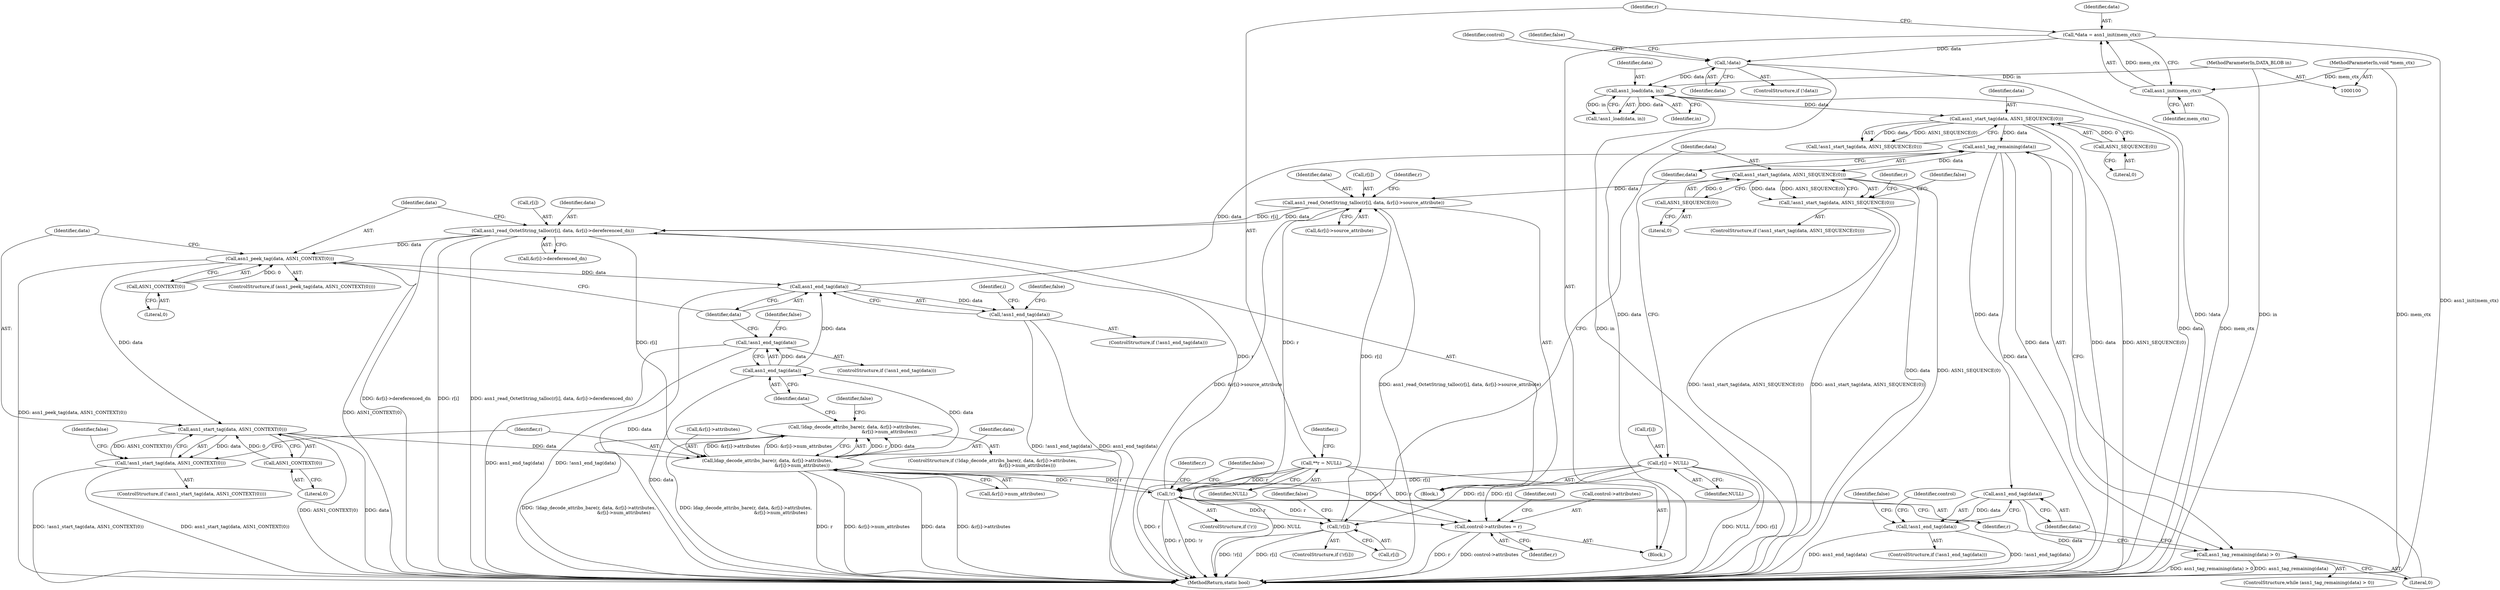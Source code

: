 digraph "0_samba_530d50a1abdcdf4d1775652d4c456c1274d83d8d_2@API" {
"1000160" [label="(Call,asn1_tag_remaining(data))"];
"1000253" [label="(Call,asn1_end_tag(data))"];
"1000210" [label="(Call,asn1_peek_tag(data, ASN1_CONTEXT(0)))"];
"1000198" [label="(Call,asn1_read_OctetString_talloc(r[i], data, &r[i]->dereferenced_dn))"];
"1000187" [label="(Call,asn1_read_OctetString_talloc(r[i], data, &r[i]->source_attribute))"];
"1000171" [label="(Call,!r[i])"];
"1000165" [label="(Call,!r)"];
"1000226" [label="(Call,ldap_decode_attribs_bare(r, data, &r[i]->attributes,\n                                                &r[i]->num_attributes))"];
"1000217" [label="(Call,asn1_start_tag(data, ASN1_CONTEXT(0)))"];
"1000219" [label="(Call,ASN1_CONTEXT(0))"];
"1000260" [label="(Call,r[i] = NULL)"];
"1000118" [label="(Call,**r = NULL)"];
"1000180" [label="(Call,asn1_start_tag(data, ASN1_SEQUENCE(0)))"];
"1000160" [label="(Call,asn1_tag_remaining(data))"];
"1000151" [label="(Call,asn1_start_tag(data, ASN1_SEQUENCE(0)))"];
"1000137" [label="(Call,asn1_load(data, in))"];
"1000126" [label="(Call,!data)"];
"1000112" [label="(Call,*data = asn1_init(mem_ctx))"];
"1000114" [label="(Call,asn1_init(mem_ctx))"];
"1000101" [label="(MethodParameterIn,void *mem_ctx)"];
"1000102" [label="(MethodParameterIn,DATA_BLOB in)"];
"1000153" [label="(Call,ASN1_SEQUENCE(0))"];
"1000182" [label="(Call,ASN1_SEQUENCE(0))"];
"1000212" [label="(Call,ASN1_CONTEXT(0))"];
"1000246" [label="(Call,asn1_end_tag(data))"];
"1000159" [label="(Call,asn1_tag_remaining(data) > 0)"];
"1000179" [label="(Call,!asn1_start_tag(data, ASN1_SEQUENCE(0)))"];
"1000216" [label="(Call,!asn1_start_tag(data, ASN1_CONTEXT(0)))"];
"1000272" [label="(Call,control->attributes = r)"];
"1000225" [label="(Call,!ldap_decode_attribs_bare(r, data, &r[i]->attributes,\n                                                &r[i]->num_attributes))"];
"1000245" [label="(Call,!asn1_end_tag(data))"];
"1000267" [label="(Call,asn1_end_tag(data))"];
"1000266" [label="(Call,!asn1_end_tag(data))"];
"1000252" [label="(Call,!asn1_end_tag(data))"];
"1000189" [label="(Identifier,r)"];
"1000265" [label="(ControlStructure,if (!asn1_end_tag(data)))"];
"1000274" [label="(Identifier,control)"];
"1000199" [label="(Call,r[i])"];
"1000235" [label="(Call,&r[i]->num_attributes)"];
"1000243" [label="(Identifier,false)"];
"1000114" [label="(Call,asn1_init(mem_ctx))"];
"1000120" [label="(Identifier,NULL)"];
"1000180" [label="(Call,asn1_start_tag(data, ASN1_SEQUENCE(0)))"];
"1000127" [label="(Identifier,data)"];
"1000191" [label="(Identifier,data)"];
"1000254" [label="(Identifier,data)"];
"1000137" [label="(Call,asn1_load(data, in))"];
"1000187" [label="(Call,asn1_read_OctetString_talloc(r[i], data, &r[i]->source_attribute))"];
"1000161" [label="(Identifier,data)"];
"1000158" [label="(ControlStructure,while (asn1_tag_remaining(data) > 0))"];
"1000218" [label="(Identifier,data)"];
"1000271" [label="(Identifier,false)"];
"1000139" [label="(Identifier,in)"];
"1000154" [label="(Literal,0)"];
"1000162" [label="(Literal,0)"];
"1000104" [label="(Block,)"];
"1000153" [label="(Call,ASN1_SEQUENCE(0))"];
"1000188" [label="(Call,r[i])"];
"1000226" [label="(Call,ldap_decode_attribs_bare(r, data, &r[i]->attributes,\n                                                &r[i]->num_attributes))"];
"1000125" [label="(ControlStructure,if (!data))"];
"1000102" [label="(MethodParameterIn,DATA_BLOB in)"];
"1000182" [label="(Call,ASN1_SEQUENCE(0))"];
"1000101" [label="(MethodParameterIn,void *mem_ctx)"];
"1000179" [label="(Call,!asn1_start_tag(data, ASN1_SEQUENCE(0)))"];
"1000136" [label="(Call,!asn1_load(data, in))"];
"1000266" [label="(Call,!asn1_end_tag(data))"];
"1000212" [label="(Call,ASN1_CONTEXT(0))"];
"1000253" [label="(Call,asn1_end_tag(data))"];
"1000118" [label="(Call,**r = NULL)"];
"1000178" [label="(ControlStructure,if (!asn1_start_tag(data, ASN1_SEQUENCE(0))))"];
"1000173" [label="(Identifier,r)"];
"1000150" [label="(Call,!asn1_start_tag(data, ASN1_SEQUENCE(0)))"];
"1000112" [label="(Call,*data = asn1_init(mem_ctx))"];
"1000227" [label="(Identifier,r)"];
"1000200" [label="(Identifier,r)"];
"1000159" [label="(Call,asn1_tag_remaining(data) > 0)"];
"1000216" [label="(Call,!asn1_start_tag(data, ASN1_CONTEXT(0)))"];
"1000246" [label="(Call,asn1_end_tag(data))"];
"1000165" [label="(Call,!r)"];
"1000224" [label="(ControlStructure,if (!ldap_decode_attribs_bare(r, data, &r[i]->attributes,\n                                                &r[i]->num_attributes)))"];
"1000172" [label="(Call,r[i])"];
"1000259" [label="(Identifier,i)"];
"1000217" [label="(Call,asn1_start_tag(data, ASN1_CONTEXT(0)))"];
"1000209" [label="(ControlStructure,if (asn1_peek_tag(data, ASN1_CONTEXT(0))))"];
"1000169" [label="(Identifier,false)"];
"1000164" [label="(ControlStructure,if (!r))"];
"1000160" [label="(Call,asn1_tag_remaining(data))"];
"1000126" [label="(Call,!data)"];
"1000132" [label="(Identifier,control)"];
"1000268" [label="(Identifier,data)"];
"1000279" [label="(Identifier,out)"];
"1000244" [label="(ControlStructure,if (!asn1_end_tag(data)))"];
"1000151" [label="(Call,asn1_start_tag(data, ASN1_SEQUENCE(0)))"];
"1000264" [label="(Identifier,NULL)"];
"1000115" [label="(Identifier,mem_ctx)"];
"1000166" [label="(Identifier,r)"];
"1000113" [label="(Identifier,data)"];
"1000276" [label="(Identifier,r)"];
"1000129" [label="(Identifier,false)"];
"1000186" [label="(Identifier,false)"];
"1000257" [label="(Identifier,false)"];
"1000211" [label="(Identifier,data)"];
"1000272" [label="(Call,control->attributes = r)"];
"1000198" [label="(Call,asn1_read_OctetString_talloc(r[i], data, &r[i]->dereferenced_dn))"];
"1000192" [label="(Call,&r[i]->source_attribute)"];
"1000183" [label="(Literal,0)"];
"1000210" [label="(Call,asn1_peek_tag(data, ASN1_CONTEXT(0)))"];
"1000203" [label="(Call,&r[i]->dereferenced_dn)"];
"1000252" [label="(Call,!asn1_end_tag(data))"];
"1000177" [label="(Identifier,false)"];
"1000202" [label="(Identifier,data)"];
"1000171" [label="(Call,!r[i])"];
"1000283" [label="(MethodReturn,static bool)"];
"1000247" [label="(Identifier,data)"];
"1000220" [label="(Literal,0)"];
"1000138" [label="(Identifier,data)"];
"1000219" [label="(Call,ASN1_CONTEXT(0))"];
"1000267" [label="(Call,asn1_end_tag(data))"];
"1000170" [label="(ControlStructure,if (!r[i]))"];
"1000163" [label="(Block,)"];
"1000223" [label="(Identifier,false)"];
"1000251" [label="(ControlStructure,if (!asn1_end_tag(data)))"];
"1000225" [label="(Call,!ldap_decode_attribs_bare(r, data, &r[i]->attributes,\n                                                &r[i]->num_attributes))"];
"1000119" [label="(Identifier,r)"];
"1000213" [label="(Literal,0)"];
"1000123" [label="(Identifier,i)"];
"1000260" [label="(Call,r[i] = NULL)"];
"1000152" [label="(Identifier,data)"];
"1000228" [label="(Identifier,data)"];
"1000273" [label="(Call,control->attributes)"];
"1000181" [label="(Identifier,data)"];
"1000261" [label="(Call,r[i])"];
"1000245" [label="(Call,!asn1_end_tag(data))"];
"1000250" [label="(Identifier,false)"];
"1000215" [label="(ControlStructure,if (!asn1_start_tag(data, ASN1_CONTEXT(0))))"];
"1000229" [label="(Call,&r[i]->attributes)"];
"1000160" -> "1000159"  [label="AST: "];
"1000160" -> "1000161"  [label="CFG: "];
"1000161" -> "1000160"  [label="AST: "];
"1000162" -> "1000160"  [label="CFG: "];
"1000160" -> "1000283"  [label="DDG: data"];
"1000160" -> "1000159"  [label="DDG: data"];
"1000253" -> "1000160"  [label="DDG: data"];
"1000151" -> "1000160"  [label="DDG: data"];
"1000160" -> "1000180"  [label="DDG: data"];
"1000160" -> "1000267"  [label="DDG: data"];
"1000253" -> "1000252"  [label="AST: "];
"1000253" -> "1000254"  [label="CFG: "];
"1000254" -> "1000253"  [label="AST: "];
"1000252" -> "1000253"  [label="CFG: "];
"1000253" -> "1000283"  [label="DDG: data"];
"1000253" -> "1000252"  [label="DDG: data"];
"1000210" -> "1000253"  [label="DDG: data"];
"1000246" -> "1000253"  [label="DDG: data"];
"1000210" -> "1000209"  [label="AST: "];
"1000210" -> "1000212"  [label="CFG: "];
"1000211" -> "1000210"  [label="AST: "];
"1000212" -> "1000210"  [label="AST: "];
"1000218" -> "1000210"  [label="CFG: "];
"1000254" -> "1000210"  [label="CFG: "];
"1000210" -> "1000283"  [label="DDG: ASN1_CONTEXT(0)"];
"1000210" -> "1000283"  [label="DDG: asn1_peek_tag(data, ASN1_CONTEXT(0))"];
"1000198" -> "1000210"  [label="DDG: data"];
"1000212" -> "1000210"  [label="DDG: 0"];
"1000210" -> "1000217"  [label="DDG: data"];
"1000198" -> "1000163"  [label="AST: "];
"1000198" -> "1000203"  [label="CFG: "];
"1000199" -> "1000198"  [label="AST: "];
"1000202" -> "1000198"  [label="AST: "];
"1000203" -> "1000198"  [label="AST: "];
"1000211" -> "1000198"  [label="CFG: "];
"1000198" -> "1000283"  [label="DDG: &r[i]->dereferenced_dn"];
"1000198" -> "1000283"  [label="DDG: r[i]"];
"1000198" -> "1000283"  [label="DDG: asn1_read_OctetString_talloc(r[i], data, &r[i]->dereferenced_dn)"];
"1000187" -> "1000198"  [label="DDG: r[i]"];
"1000187" -> "1000198"  [label="DDG: data"];
"1000165" -> "1000198"  [label="DDG: r"];
"1000198" -> "1000226"  [label="DDG: r[i]"];
"1000187" -> "1000163"  [label="AST: "];
"1000187" -> "1000192"  [label="CFG: "];
"1000188" -> "1000187"  [label="AST: "];
"1000191" -> "1000187"  [label="AST: "];
"1000192" -> "1000187"  [label="AST: "];
"1000200" -> "1000187"  [label="CFG: "];
"1000187" -> "1000283"  [label="DDG: asn1_read_OctetString_talloc(r[i], data, &r[i]->source_attribute)"];
"1000187" -> "1000283"  [label="DDG: &r[i]->source_attribute"];
"1000171" -> "1000187"  [label="DDG: r[i]"];
"1000165" -> "1000187"  [label="DDG: r"];
"1000180" -> "1000187"  [label="DDG: data"];
"1000171" -> "1000170"  [label="AST: "];
"1000171" -> "1000172"  [label="CFG: "];
"1000172" -> "1000171"  [label="AST: "];
"1000177" -> "1000171"  [label="CFG: "];
"1000181" -> "1000171"  [label="CFG: "];
"1000171" -> "1000283"  [label="DDG: r[i]"];
"1000171" -> "1000283"  [label="DDG: !r[i]"];
"1000165" -> "1000171"  [label="DDG: r"];
"1000260" -> "1000171"  [label="DDG: r[i]"];
"1000165" -> "1000164"  [label="AST: "];
"1000165" -> "1000166"  [label="CFG: "];
"1000166" -> "1000165"  [label="AST: "];
"1000169" -> "1000165"  [label="CFG: "];
"1000173" -> "1000165"  [label="CFG: "];
"1000165" -> "1000283"  [label="DDG: r"];
"1000165" -> "1000283"  [label="DDG: !r"];
"1000226" -> "1000165"  [label="DDG: r"];
"1000260" -> "1000165"  [label="DDG: r[i]"];
"1000118" -> "1000165"  [label="DDG: r"];
"1000165" -> "1000226"  [label="DDG: r"];
"1000165" -> "1000272"  [label="DDG: r"];
"1000226" -> "1000225"  [label="AST: "];
"1000226" -> "1000235"  [label="CFG: "];
"1000227" -> "1000226"  [label="AST: "];
"1000228" -> "1000226"  [label="AST: "];
"1000229" -> "1000226"  [label="AST: "];
"1000235" -> "1000226"  [label="AST: "];
"1000225" -> "1000226"  [label="CFG: "];
"1000226" -> "1000283"  [label="DDG: r"];
"1000226" -> "1000283"  [label="DDG: &r[i]->num_attributes"];
"1000226" -> "1000283"  [label="DDG: data"];
"1000226" -> "1000283"  [label="DDG: &r[i]->attributes"];
"1000226" -> "1000225"  [label="DDG: r"];
"1000226" -> "1000225"  [label="DDG: data"];
"1000226" -> "1000225"  [label="DDG: &r[i]->attributes"];
"1000226" -> "1000225"  [label="DDG: &r[i]->num_attributes"];
"1000217" -> "1000226"  [label="DDG: data"];
"1000226" -> "1000246"  [label="DDG: data"];
"1000226" -> "1000272"  [label="DDG: r"];
"1000217" -> "1000216"  [label="AST: "];
"1000217" -> "1000219"  [label="CFG: "];
"1000218" -> "1000217"  [label="AST: "];
"1000219" -> "1000217"  [label="AST: "];
"1000216" -> "1000217"  [label="CFG: "];
"1000217" -> "1000283"  [label="DDG: ASN1_CONTEXT(0)"];
"1000217" -> "1000283"  [label="DDG: data"];
"1000217" -> "1000216"  [label="DDG: data"];
"1000217" -> "1000216"  [label="DDG: ASN1_CONTEXT(0)"];
"1000219" -> "1000217"  [label="DDG: 0"];
"1000219" -> "1000220"  [label="CFG: "];
"1000220" -> "1000219"  [label="AST: "];
"1000260" -> "1000163"  [label="AST: "];
"1000260" -> "1000264"  [label="CFG: "];
"1000261" -> "1000260"  [label="AST: "];
"1000264" -> "1000260"  [label="AST: "];
"1000161" -> "1000260"  [label="CFG: "];
"1000260" -> "1000283"  [label="DDG: NULL"];
"1000260" -> "1000283"  [label="DDG: r[i]"];
"1000260" -> "1000272"  [label="DDG: r[i]"];
"1000118" -> "1000104"  [label="AST: "];
"1000118" -> "1000120"  [label="CFG: "];
"1000119" -> "1000118"  [label="AST: "];
"1000120" -> "1000118"  [label="AST: "];
"1000123" -> "1000118"  [label="CFG: "];
"1000118" -> "1000283"  [label="DDG: NULL"];
"1000118" -> "1000283"  [label="DDG: r"];
"1000118" -> "1000272"  [label="DDG: r"];
"1000180" -> "1000179"  [label="AST: "];
"1000180" -> "1000182"  [label="CFG: "];
"1000181" -> "1000180"  [label="AST: "];
"1000182" -> "1000180"  [label="AST: "];
"1000179" -> "1000180"  [label="CFG: "];
"1000180" -> "1000283"  [label="DDG: data"];
"1000180" -> "1000283"  [label="DDG: ASN1_SEQUENCE(0)"];
"1000180" -> "1000179"  [label="DDG: data"];
"1000180" -> "1000179"  [label="DDG: ASN1_SEQUENCE(0)"];
"1000182" -> "1000180"  [label="DDG: 0"];
"1000151" -> "1000150"  [label="AST: "];
"1000151" -> "1000153"  [label="CFG: "];
"1000152" -> "1000151"  [label="AST: "];
"1000153" -> "1000151"  [label="AST: "];
"1000150" -> "1000151"  [label="CFG: "];
"1000151" -> "1000283"  [label="DDG: data"];
"1000151" -> "1000283"  [label="DDG: ASN1_SEQUENCE(0)"];
"1000151" -> "1000150"  [label="DDG: data"];
"1000151" -> "1000150"  [label="DDG: ASN1_SEQUENCE(0)"];
"1000137" -> "1000151"  [label="DDG: data"];
"1000153" -> "1000151"  [label="DDG: 0"];
"1000137" -> "1000136"  [label="AST: "];
"1000137" -> "1000139"  [label="CFG: "];
"1000138" -> "1000137"  [label="AST: "];
"1000139" -> "1000137"  [label="AST: "];
"1000136" -> "1000137"  [label="CFG: "];
"1000137" -> "1000283"  [label="DDG: in"];
"1000137" -> "1000283"  [label="DDG: data"];
"1000137" -> "1000136"  [label="DDG: data"];
"1000137" -> "1000136"  [label="DDG: in"];
"1000126" -> "1000137"  [label="DDG: data"];
"1000102" -> "1000137"  [label="DDG: in"];
"1000126" -> "1000125"  [label="AST: "];
"1000126" -> "1000127"  [label="CFG: "];
"1000127" -> "1000126"  [label="AST: "];
"1000129" -> "1000126"  [label="CFG: "];
"1000132" -> "1000126"  [label="CFG: "];
"1000126" -> "1000283"  [label="DDG: !data"];
"1000126" -> "1000283"  [label="DDG: data"];
"1000112" -> "1000126"  [label="DDG: data"];
"1000112" -> "1000104"  [label="AST: "];
"1000112" -> "1000114"  [label="CFG: "];
"1000113" -> "1000112"  [label="AST: "];
"1000114" -> "1000112"  [label="AST: "];
"1000119" -> "1000112"  [label="CFG: "];
"1000112" -> "1000283"  [label="DDG: asn1_init(mem_ctx)"];
"1000114" -> "1000112"  [label="DDG: mem_ctx"];
"1000114" -> "1000115"  [label="CFG: "];
"1000115" -> "1000114"  [label="AST: "];
"1000114" -> "1000283"  [label="DDG: mem_ctx"];
"1000101" -> "1000114"  [label="DDG: mem_ctx"];
"1000101" -> "1000100"  [label="AST: "];
"1000101" -> "1000283"  [label="DDG: mem_ctx"];
"1000102" -> "1000100"  [label="AST: "];
"1000102" -> "1000283"  [label="DDG: in"];
"1000153" -> "1000154"  [label="CFG: "];
"1000154" -> "1000153"  [label="AST: "];
"1000182" -> "1000183"  [label="CFG: "];
"1000183" -> "1000182"  [label="AST: "];
"1000212" -> "1000213"  [label="CFG: "];
"1000213" -> "1000212"  [label="AST: "];
"1000246" -> "1000245"  [label="AST: "];
"1000246" -> "1000247"  [label="CFG: "];
"1000247" -> "1000246"  [label="AST: "];
"1000245" -> "1000246"  [label="CFG: "];
"1000246" -> "1000283"  [label="DDG: data"];
"1000246" -> "1000245"  [label="DDG: data"];
"1000159" -> "1000158"  [label="AST: "];
"1000159" -> "1000162"  [label="CFG: "];
"1000162" -> "1000159"  [label="AST: "];
"1000166" -> "1000159"  [label="CFG: "];
"1000268" -> "1000159"  [label="CFG: "];
"1000159" -> "1000283"  [label="DDG: asn1_tag_remaining(data) > 0"];
"1000159" -> "1000283"  [label="DDG: asn1_tag_remaining(data)"];
"1000179" -> "1000178"  [label="AST: "];
"1000186" -> "1000179"  [label="CFG: "];
"1000189" -> "1000179"  [label="CFG: "];
"1000179" -> "1000283"  [label="DDG: !asn1_start_tag(data, ASN1_SEQUENCE(0))"];
"1000179" -> "1000283"  [label="DDG: asn1_start_tag(data, ASN1_SEQUENCE(0))"];
"1000216" -> "1000215"  [label="AST: "];
"1000223" -> "1000216"  [label="CFG: "];
"1000227" -> "1000216"  [label="CFG: "];
"1000216" -> "1000283"  [label="DDG: !asn1_start_tag(data, ASN1_CONTEXT(0))"];
"1000216" -> "1000283"  [label="DDG: asn1_start_tag(data, ASN1_CONTEXT(0))"];
"1000272" -> "1000104"  [label="AST: "];
"1000272" -> "1000276"  [label="CFG: "];
"1000273" -> "1000272"  [label="AST: "];
"1000276" -> "1000272"  [label="AST: "];
"1000279" -> "1000272"  [label="CFG: "];
"1000272" -> "1000283"  [label="DDG: r"];
"1000272" -> "1000283"  [label="DDG: control->attributes"];
"1000225" -> "1000224"  [label="AST: "];
"1000243" -> "1000225"  [label="CFG: "];
"1000247" -> "1000225"  [label="CFG: "];
"1000225" -> "1000283"  [label="DDG: !ldap_decode_attribs_bare(r, data, &r[i]->attributes,\n                                                &r[i]->num_attributes)"];
"1000225" -> "1000283"  [label="DDG: ldap_decode_attribs_bare(r, data, &r[i]->attributes,\n                                                &r[i]->num_attributes)"];
"1000245" -> "1000244"  [label="AST: "];
"1000250" -> "1000245"  [label="CFG: "];
"1000254" -> "1000245"  [label="CFG: "];
"1000245" -> "1000283"  [label="DDG: asn1_end_tag(data)"];
"1000245" -> "1000283"  [label="DDG: !asn1_end_tag(data)"];
"1000267" -> "1000266"  [label="AST: "];
"1000267" -> "1000268"  [label="CFG: "];
"1000268" -> "1000267"  [label="AST: "];
"1000266" -> "1000267"  [label="CFG: "];
"1000267" -> "1000283"  [label="DDG: data"];
"1000267" -> "1000266"  [label="DDG: data"];
"1000266" -> "1000265"  [label="AST: "];
"1000271" -> "1000266"  [label="CFG: "];
"1000274" -> "1000266"  [label="CFG: "];
"1000266" -> "1000283"  [label="DDG: asn1_end_tag(data)"];
"1000266" -> "1000283"  [label="DDG: !asn1_end_tag(data)"];
"1000252" -> "1000251"  [label="AST: "];
"1000257" -> "1000252"  [label="CFG: "];
"1000259" -> "1000252"  [label="CFG: "];
"1000252" -> "1000283"  [label="DDG: asn1_end_tag(data)"];
"1000252" -> "1000283"  [label="DDG: !asn1_end_tag(data)"];
}
